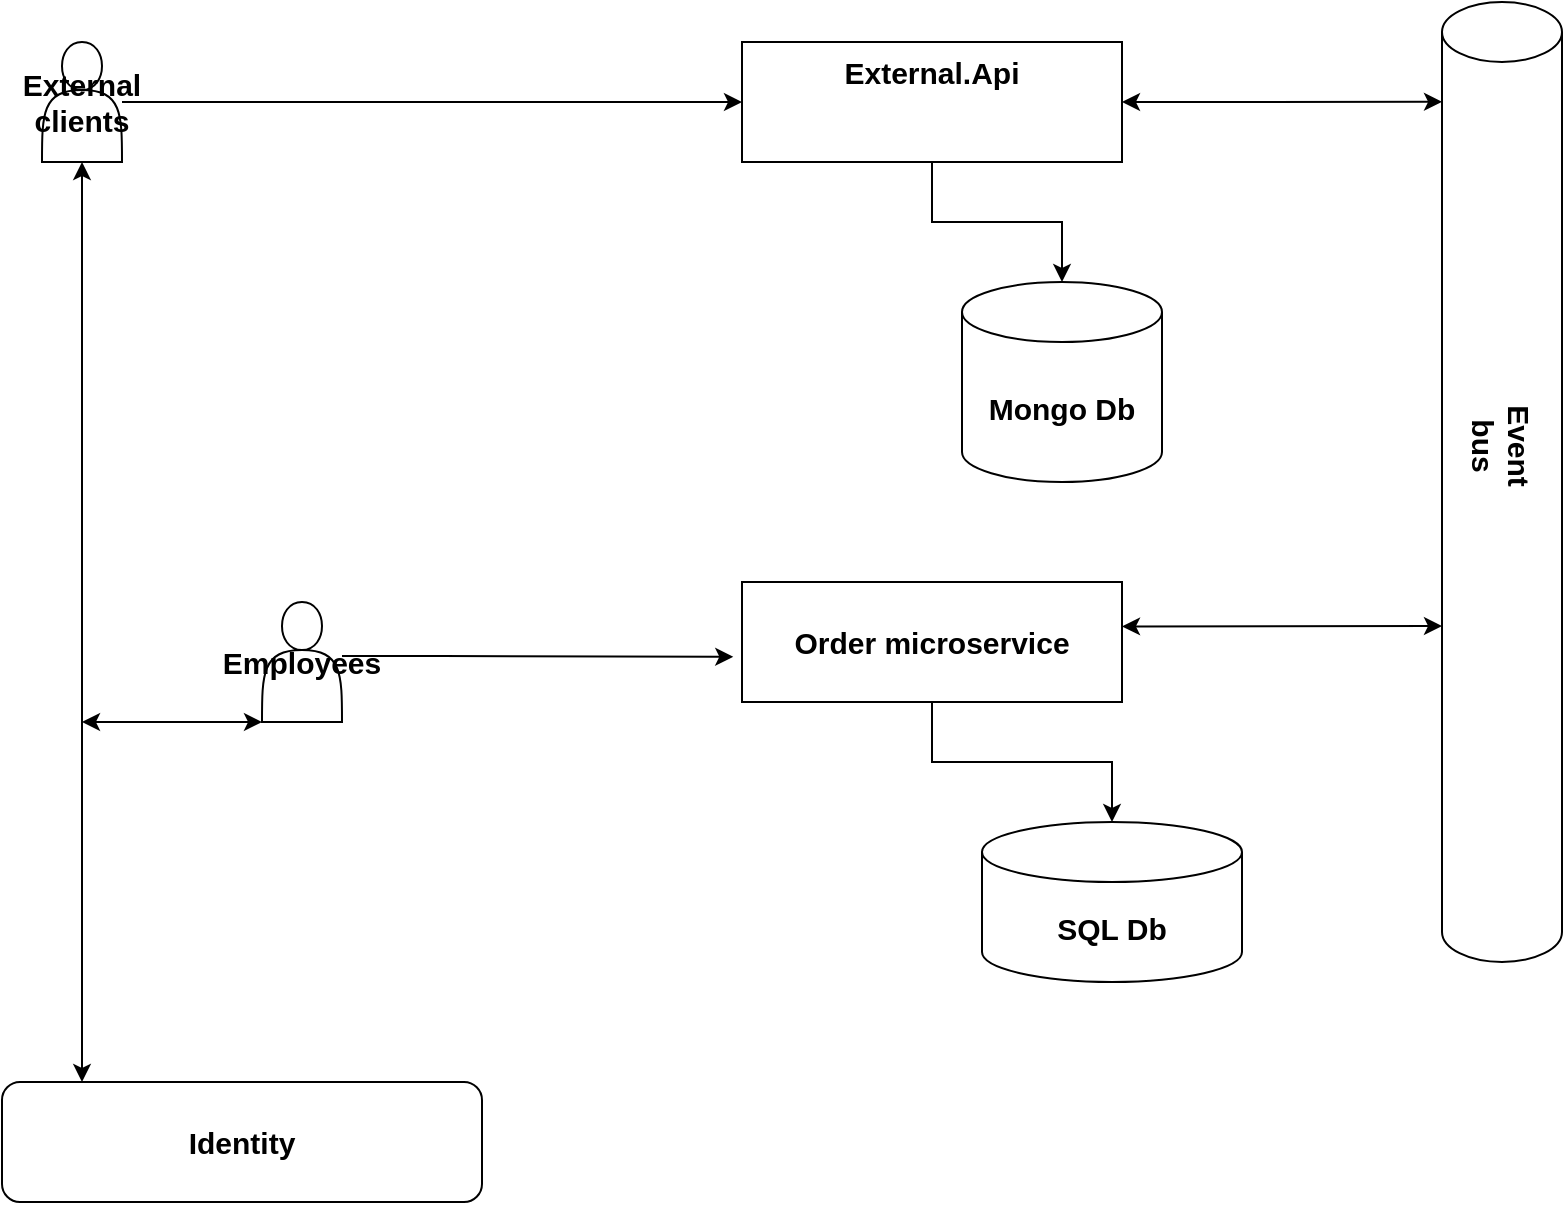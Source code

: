 <mxfile version="16.5.6" type="device"><diagram id="b_jg2GCmsPHqAbTQdWfi" name="Page-1"><mxGraphModel dx="1550" dy="835" grid="1" gridSize="10" guides="1" tooltips="1" connect="1" arrows="1" fold="1" page="1" pageScale="1" pageWidth="827" pageHeight="1169" math="0" shadow="0"><root><mxCell id="0"/><mxCell id="1" parent="0"/><mxCell id="Y3fjKsyCzl4zP6Ih9DwP-20" style="edgeStyle=orthogonalEdgeStyle;rounded=0;orthogonalLoop=1;jettySize=auto;html=1;entryX=0.5;entryY=0;entryDx=0;entryDy=0;entryPerimeter=0;" parent="1" source="Y3fjKsyCzl4zP6Ih9DwP-2" target="Y3fjKsyCzl4zP6Ih9DwP-13" edge="1"><mxGeometry relative="1" as="geometry"/></mxCell><mxCell id="Y3fjKsyCzl4zP6Ih9DwP-2" value="External.Api" style="whiteSpace=wrap;html=1;verticalAlign=top;fontSize=15;fontStyle=1" parent="1" vertex="1"><mxGeometry x="480" y="50" width="190" height="60" as="geometry"/></mxCell><mxCell id="Y3fjKsyCzl4zP6Ih9DwP-13" value="&lt;font style=&quot;font-size: 15px&quot;&gt;&lt;b style=&quot;font-size: 15px&quot;&gt;Mongo Db&lt;/b&gt;&lt;/font&gt;" style="shape=cylinder3;whiteSpace=wrap;html=1;boundedLbl=1;backgroundOutline=1;size=15;fontSize=15;" parent="1" vertex="1"><mxGeometry x="590" y="170" width="100" height="100" as="geometry"/></mxCell><mxCell id="Y3fjKsyCzl4zP6Ih9DwP-14" value="" style="shape=cylinder3;whiteSpace=wrap;html=1;boundedLbl=1;backgroundOutline=1;size=15;" parent="1" vertex="1"><mxGeometry x="830" y="30" width="60" height="480" as="geometry"/></mxCell><mxCell id="tOQRgVnrY3Xhrdhh8jja-1" style="edgeStyle=orthogonalEdgeStyle;rounded=0;orthogonalLoop=1;jettySize=auto;html=1;entryX=0;entryY=0.5;entryDx=0;entryDy=0;" edge="1" parent="1" source="QlWgaaLrO77DSVaYbVUI-3" target="Y3fjKsyCzl4zP6Ih9DwP-2"><mxGeometry relative="1" as="geometry"/></mxCell><mxCell id="QlWgaaLrO77DSVaYbVUI-3" value="External clients" style="shape=actor;whiteSpace=wrap;html=1;fontSize=15;fontStyle=1" parent="1" vertex="1"><mxGeometry x="130" y="50" width="40" height="60" as="geometry"/></mxCell><mxCell id="QlWgaaLrO77DSVaYbVUI-7" value="Event bus" style="text;html=1;strokeColor=none;fillColor=none;align=center;verticalAlign=middle;whiteSpace=wrap;rounded=0;fontSize=15;rotation=90;fontStyle=1" parent="1" vertex="1"><mxGeometry x="830" y="237" width="60" height="30" as="geometry"/></mxCell><mxCell id="QlWgaaLrO77DSVaYbVUI-8" value="Identity" style="rounded=1;whiteSpace=wrap;html=1;fontSize=15;fontStyle=1" parent="1" vertex="1"><mxGeometry x="110" y="570" width="240" height="60" as="geometry"/></mxCell><mxCell id="QlWgaaLrO77DSVaYbVUI-11" value="" style="endArrow=classic;startArrow=classic;html=1;rounded=0;fontSize=15;exitX=1;exitY=0.5;exitDx=0;exitDy=0;entryX=0;entryY=0.104;entryDx=0;entryDy=0;entryPerimeter=0;" parent="1" source="Y3fjKsyCzl4zP6Ih9DwP-2" target="Y3fjKsyCzl4zP6Ih9DwP-14" edge="1"><mxGeometry width="50" height="50" relative="1" as="geometry"><mxPoint x="760" y="350" as="sourcePoint"/><mxPoint x="820" y="80" as="targetPoint"/></mxGeometry></mxCell><mxCell id="QlWgaaLrO77DSVaYbVUI-12" value="" style="endArrow=classic;startArrow=classic;html=1;rounded=0;fontSize=15;entryX=0.5;entryY=1;entryDx=0;entryDy=0;" parent="1" target="QlWgaaLrO77DSVaYbVUI-3" edge="1"><mxGeometry width="50" height="50" relative="1" as="geometry"><mxPoint x="150" y="570" as="sourcePoint"/><mxPoint x="810" y="300" as="targetPoint"/></mxGeometry></mxCell><mxCell id="QlWgaaLrO77DSVaYbVUI-15" style="edgeStyle=orthogonalEdgeStyle;rounded=0;orthogonalLoop=1;jettySize=auto;html=1;entryX=0.5;entryY=0;entryDx=0;entryDy=0;entryPerimeter=0;fontSize=15;" parent="1" source="QlWgaaLrO77DSVaYbVUI-13" target="QlWgaaLrO77DSVaYbVUI-14" edge="1"><mxGeometry relative="1" as="geometry"/></mxCell><mxCell id="QlWgaaLrO77DSVaYbVUI-13" value="Order microservice" style="rounded=0;whiteSpace=wrap;html=1;fontSize=15;fontStyle=1" parent="1" vertex="1"><mxGeometry x="480" y="320" width="190" height="60" as="geometry"/></mxCell><mxCell id="QlWgaaLrO77DSVaYbVUI-14" value="SQL Db" style="shape=cylinder3;whiteSpace=wrap;html=1;boundedLbl=1;backgroundOutline=1;size=15;fontSize=15;fontStyle=1" parent="1" vertex="1"><mxGeometry x="600" y="440" width="130" height="80" as="geometry"/></mxCell><mxCell id="QlWgaaLrO77DSVaYbVUI-19" value="" style="endArrow=classic;startArrow=classic;html=1;rounded=0;fontSize=15;exitX=1;exitY=0.37;exitDx=0;exitDy=0;exitPerimeter=0;entryX=0;entryY=0.65;entryDx=0;entryDy=0;entryPerimeter=0;" parent="1" source="QlWgaaLrO77DSVaYbVUI-13" target="Y3fjKsyCzl4zP6Ih9DwP-14" edge="1"><mxGeometry width="50" height="50" relative="1" as="geometry"><mxPoint x="510" y="400" as="sourcePoint"/><mxPoint x="820" y="342" as="targetPoint"/></mxGeometry></mxCell><mxCell id="tOQRgVnrY3Xhrdhh8jja-3" style="edgeStyle=orthogonalEdgeStyle;rounded=0;orthogonalLoop=1;jettySize=auto;html=1;entryX=-0.023;entryY=0.623;entryDx=0;entryDy=0;entryPerimeter=0;" edge="1" parent="1" source="QlWgaaLrO77DSVaYbVUI-24" target="QlWgaaLrO77DSVaYbVUI-13"><mxGeometry relative="1" as="geometry"><Array as="points"><mxPoint x="330" y="357"/><mxPoint x="330" y="357"/></Array></mxGeometry></mxCell><mxCell id="QlWgaaLrO77DSVaYbVUI-24" value="Employees" style="shape=actor;whiteSpace=wrap;html=1;fontSize=15;fontStyle=1" parent="1" vertex="1"><mxGeometry x="240" y="330" width="40" height="60" as="geometry"/></mxCell><mxCell id="tOQRgVnrY3Xhrdhh8jja-4" value="" style="endArrow=classic;startArrow=classic;html=1;rounded=0;" edge="1" parent="1"><mxGeometry width="50" height="50" relative="1" as="geometry"><mxPoint x="150" y="390" as="sourcePoint"/><mxPoint x="240" y="390" as="targetPoint"/></mxGeometry></mxCell></root></mxGraphModel></diagram></mxfile>